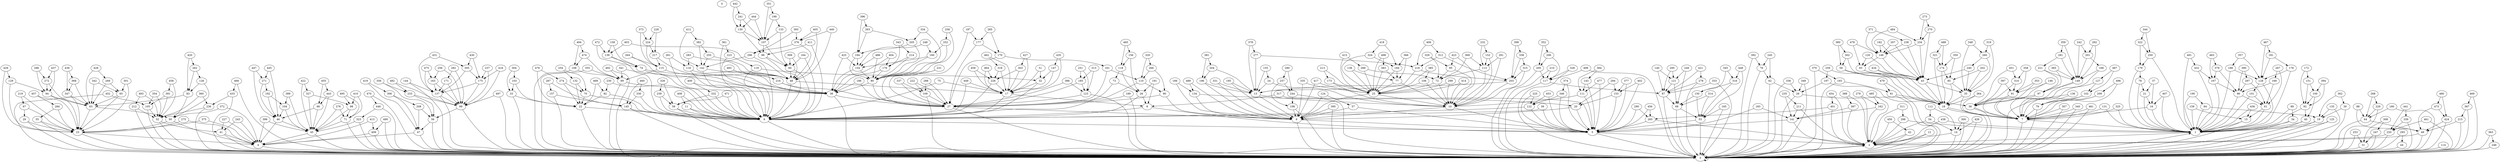 digraph my_graph {
0;
1;
2;
3;
4;
5;
6;
7;
8;
9;
10;
11;
12;
13;
14;
15;
16;
17;
18;
19;
20;
21;
22;
23;
24;
25;
26;
27;
28;
29;
30;
31;
32;
33;
34;
35;
36;
37;
38;
39;
40;
41;
42;
43;
44;
45;
46;
47;
48;
49;
50;
51;
52;
53;
54;
55;
56;
57;
58;
59;
60;
61;
62;
63;
64;
65;
66;
67;
68;
69;
70;
71;
72;
73;
74;
75;
76;
77;
78;
79;
80;
81;
82;
83;
84;
85;
86;
87;
88;
89;
90;
91;
92;
93;
94;
95;
96;
97;
98;
99;
100;
101;
102;
103;
104;
105;
106;
107;
108;
109;
110;
111;
112;
113;
114;
115;
116;
117;
118;
119;
120;
121;
122;
123;
124;
125;
126;
127;
128;
129;
130;
131;
132;
133;
134;
135;
136;
137;
138;
139;
140;
141;
142;
143;
144;
145;
146;
147;
148;
149;
150;
151;
152;
153;
154;
155;
156;
157;
158;
159;
160;
161;
162;
163;
164;
165;
166;
167;
168;
169;
170;
171;
172;
173;
174;
175;
176;
177;
178;
179;
180;
181;
182;
183;
184;
185;
186;
187;
188;
189;
190;
191;
192;
193;
194;
195;
196;
197;
198;
199;
200;
201;
202;
203;
204;
205;
206;
207;
208;
209;
210;
211;
212;
213;
214;
215;
216;
217;
218;
219;
220;
221;
222;
223;
224;
225;
226;
227;
228;
229;
230;
231;
232;
233;
234;
235;
236;
237;
238;
239;
240;
241;
242;
243;
244;
245;
246;
247;
248;
249;
250;
251;
252;
253;
254;
255;
256;
257;
258;
259;
260;
261;
262;
263;
264;
265;
266;
267;
268;
269;
270;
271;
272;
273;
274;
275;
276;
277;
278;
279;
280;
281;
282;
283;
284;
285;
286;
287;
288;
289;
290;
291;
292;
293;
294;
295;
296;
297;
298;
299;
300;
301;
302;
303;
304;
305;
306;
307;
308;
309;
310;
311;
312;
313;
314;
315;
316;
317;
318;
319;
320;
321;
322;
323;
324;
325;
326;
327;
328;
329;
330;
331;
332;
333;
334;
335;
336;
337;
338;
339;
340;
341;
342;
343;
344;
345;
346;
347;
348;
349;
350;
351;
352;
353;
354;
355;
356;
357;
358;
359;
360;
361;
362;
363;
364;
365;
366;
367;
368;
369;
370;
371;
372;
373;
374;
375;
376;
377;
378;
379;
380;
381;
382;
383;
384;
385;
386;
387;
388;
389;
390;
391;
392;
393;
394;
395;
396;
397;
398;
399;
400;
401;
402;
403;
404;
405;
406;
407;
408;
409;
410;
411;
412;
413;
414;
415;
416;
417;
418;
419;
420;
421;
422;
423;
424;
425;
426;
427;
428;
429;
430;
431;
432;
433;
434;
435;
436;
437;
438;
439;
440;
441;
442;
443;
444;
445;
446;
447;
448;
449;
450;
451;
452;
453;
454;
455;
456;
457;
458;
459;
460;
461;
462;
463;
464;
465;
466;
467;
468;
469;
470;
471;
472;
473;
474;
475;
476;
477;
478;
479;
480;
481;
482;
483;
484;
485;
486;
487;
488;
489;
490;
491;
492;
493;
494;
495;
496;
497;
498;
499;
1->2
2->3
3->1
3->2
3->3
4->3
5->2
5->3
6->5
6->3
7->3
7->1
8->6
8->5
9->5
9->3
10->9
10->5
11->6
11->3
12->3
12->2
13->10
13->9
14->2
14->3
15->3
15->1
16->7
16->1
17->8
17->6
18->7
18->3
19->3
19->1
20->9
20->5
21->16
21->1
22->6
22->3
23->4
23->3
24->13
24->10
25->10
25->9
26->8
26->6
27->9
27->3
28->18
28->3
29->23
29->3
30->19
30->3
31->3
32->17
32->6
33->22
33->3
34->3
34->1
35->18
35->7
36->7
36->3
37->21
37->16
38->27
38->3
39->6
39->5
40->3
40->1
41->4
41->3
42->2
42->3
43->35
43->18
44->3
45->4
45->3
46->45
46->4
47->4
47->3
48->17
48->6
49->3
49->2
50->23
50->4
51->32
51->17
52->41
52->3
53->5
53->3
54->14
54->2
55->23
55->3
56->47
56->3
57->9
57->5
58->6
58->3
59->43
59->18
60->48
60->6
61->15
61->1
62->28
62->3
63->50
63->23
64->49
64->3
65->63
65->23
66->46
66->45
67->29
67->23
68->53
68->3
69->38
69->3
70->22
70->6
71->45
71->3
72->25
72->10
73->26
73->6
74->48
74->6
75->17
75->6
76->62
76->3
77->25
77->10
78->21
78->1
79->7
79->3
80->38
80->27
81->36
81->3
82->22
82->6
83->63
83->50
84->19
84->1
85->35
85->18
86->61
86->1
87->68
87->3
88->64
88->49
89->34
89->1
90->27
90->9
91->36
91->7
92->40
92->1
93->43
93->18
94->63
94->23
95->72
95->10
96->60
96->6
97->36
97->7
98->71
98->45
99->56
99->3
100->92
100->40
101->61
101->1
102->79
102->7
103->33
103->22
104->46
104->45
105->52
105->3
106->25
106->10
107->96
107->60
108->69
108->3
109->27
109->3
110->90
110->27
111->10
111->5
112->54
112->14
113->72
113->10
114->3
115->69
115->38
116->48
116->6
117->87
117->3
118->73
118->26
119->32
119->6
120->93
120->43
121->87
121->68
122->6
122->5
123->27
123->3
124->57
124->9
125->3
125->1
126->83
126->50
127->102
127->7
128->101
128->1
129->94
129->23
130->107
130->96
131->7
131->1
132->70
132->22
133->107
133->60
134->20
134->9
135->19
135->3
136->79
136->3
137->99
137->3
138->77
138->25
139->74
139->6
140->121
140->87
141->5
141->2
142->48
142->6
143->111
143->5
144->137
144->3
145->6
145->3
146->91
146->7
147->32
147->17
148->93
148->43
149->97
149->7
150->68
150->53
151->100
151->92
152->113
152->10
153->20
153->5
154->80
154->38
155->24
155->13
156->118
156->26
157->145
157->3
158->139
158->74
159->15
159->1
160->154
160->80
161->110
161->27
162->141
162->2
163->137
163->99
164->60
164->6
165->53
165->3
166->134
166->9
167->86
167->1
168->149
168->7
169->86
169->61
170->161
170->27
171->137
171->99
172->151
172->92
173->25
173->10
174->85
174->18
175->137
175->99
176->80
176->38
177->170
177->27
178->128
178->1
179->78
179->1
180->64
180->3
181->178
181->128
182->148
182->43
183->141
183->5
184->77
184->25
185->123
185->27
186->38
186->27
187->177
187->27
188->128
188->1
189->27
189->3
190->84
190->1
191->26
191->8
192->104
192->46
193->81
193->3
194->154
194->80
195->13
195->9
196->13
196->9
197->28
197->18
198->9
198->3
199->133
199->107
200->117
200->3
201->168
201->149
202->85
202->35
203->13
203->10
204->196
204->13
205->194
205->80
206->200
206->117
207->148
207->43
208->56
208->47
209->79
209->7
210->117
210->3
211->141
211->2
212->52
212->3
213->173
213->25
214->176
214->80
215->49
215->3
216->38
216->27
217->115
217->38
218->203
218->13
219->67
219->23
220->2
220->3
221->149
221->97
222->109
222->27
223->119
223->6
224->217
224->115
225->122
225->5
226->17
226->6
227->41
227->4
228->224
228->217
229->64
229->3
230->82
230->6
231->80
231->27
232->152
232->113
233->99
233->56
234->148
234->43
235->211
235->141
236->52
236->3
237->175
237->99
238->148
238->43
239->58
239->6
240->43
240->35
241->130
241->107
242->201
242->149
243->41
243->4
244->198
244->3
245->76
245->62
246->3
247->31
247->3
248->160
248->154
249->121
249->68
250->179
250->1
251->185
251->123
252->160
252->80
253->31
253->3
254->132
254->70
255->142
255->48
256->163
256->99
257->244
257->198
258->252
258->80
259->197
259->18
260->240
260->35
261->116
261->6
262->126
262->83
263->205
263->194
264->115
264->38
265->5
265->2
266->110
266->90
267->169
267->61
268->229
268->64
269->65
269->63
270->234
270->43
271->192
271->46
272->94
272->63
273->270
273->234
274->70
274->22
275->23
275->4
276->71
276->45
277->218
277->13
278->87
278->3
279->162
279->2
280->257
280->244
281->221
281->149
282->171
282->99
283->116
283->48
284->55
284->23
285->177
285->170
286->272
286->94
287->157
287->145
288->109
288->27
289->72
289->25
290->265
290->5
291->113
291->10
292->201
292->149
293->44
293->3
294->153
294->20
295->121
295->87
296->142
296->48
297->86
297->61
298->1
298->2
299->25
299->10
300->14
300->3
301->65
301->23
302->59
302->43
303->226
303->17
304->103
304->33
305->175
305->137
306->208
306->47
307->7
307->3
308->247
308->31
309->60
309->48
310->91
310->36
311->298
311->2
312->218
312->203
313->185
313->123
314->68
314->53
315->203
315->10
316->150
316->53
317->8
317->5
318->226
318->17
319->260
319->35
320->266
320->110
321->174
321->18
322->250
322->179
323->45
323->3
324->184
324->25
325->7
325->1
326->239
326->58
327->98
327->45
328->117
328->3
329->95
329->72
330->145
330->6
331->13
331->9
332->58
332->6
333->87
333->3
334->205
334->80
335->25
335->9
336->28
336->3
337->109
337->27
338->315
338->203
339->220
339->3
340->7
340->3
341->69
341->38
342->65
342->63
343->214
343->176
344->322
344->250
345->316
345->150
346->122
346->5
347->63
347->23
348->260
348->35
349->28
349->3
350->174
350->85
351->199
351->107
352->206
352->200
353->91
353->36
354->105
354->52
355->69
355->3
356->233
356->56
357->188
357->128
358->310
358->91
359->281
359->149
360->236
360->52
361->223
361->6
362->30
362->19
363->246
363->3
364->18
364->7
365->149
365->97
366->184
366->77
367->215
367->3
368->347
368->63
369->113
369->72
370->193
370->3
371->238
371->148
372->50
372->4
373->224
373->115
374->346
374->5
375->23
375->4
376->296
376->48
377->153
377->5
378->277
378->13
379->167
379->86
380->302
380->59
381->204
381->196
382->255
382->142
383->77
383->25
384->143
384->111
385->106
385->25
386->123
386->27
387->141
387->2
388->387
388->2
389->104
389->45
390->297
390->86
391->105
391->52
392->76
392->3
393->376
393->296
394->100
394->92
395->9
395->3
396->263
396->194
397->91
397->36
398->338
398->203
399->45
399->4
400->332
400->6
401->265
401->2
402->153
402->5
403->139
403->6
404->176
404->38
405->376
405->48
406->312
406->218
407->16
407->1
408->11
408->6
409->4
409->3
410->98
410->71
411->96
411->6
412->382
412->142
413->409
413->4
414->25
414->10
415->289
415->25
416->175
416->99
417->25
417->9
418->324
418->184
419->306
419->47
420->262
420->83
421->278
421->87
422->327
422->45
423->95
423->10
424->49
424->3
425->154
425->38
426->14
426->3
427->303
427->17
428->269
428->63
429->129
429->23
430->305
430->175
431->305
431->137
432->167
432->1
433->236
433->3
434->43
434->18
435->147
435->17
436->15
436->1
437->272
437->94
438->1
438->2
439->368
439->347
440->376
440->48
441->339
441->220
442->241
442->130
443->66
443->45
444->130
444->107
445->271
445->46
446->323
446->3
447->271
447->46
448->316
448->53
449->17
449->6
450->42
450->2
451->310
451->36
452->105
452->3
453->122
453->5
454->401
454->2
455->443
455->66
456->265
456->5
457->284
457->23
458->391
458->52
459->226
459->17
460->330
460->145
461->220
461->3
462->318
462->17
463->379
463->167
464->226
464->17
465->156
465->118
466->433
466->3
467->181
467->128
468->82
468->22
469->367
469->3
470->446
470->3
471->58
471->6
472->139
472->74
473->424
473->49
474->108
474->69
475->163
475->137
476->274
476->22
477->111
477->5
478->148
478->93
479->81
479->3
480->473
480->424
481->7
481->3
482->233
482->99
483->216
483->38
484->234
484->148
485->162
485->2
486->154
486->80
487->127
487->102
488->321
488->174
489->134
489->9
490->409
490->3
491->432
491->1
492->69
492->3
493->212
493->52
494->474
494->108
495->98
495->71
496->209
496->7
497->99
497->3
498->383
498->25
499->117
499->3
}